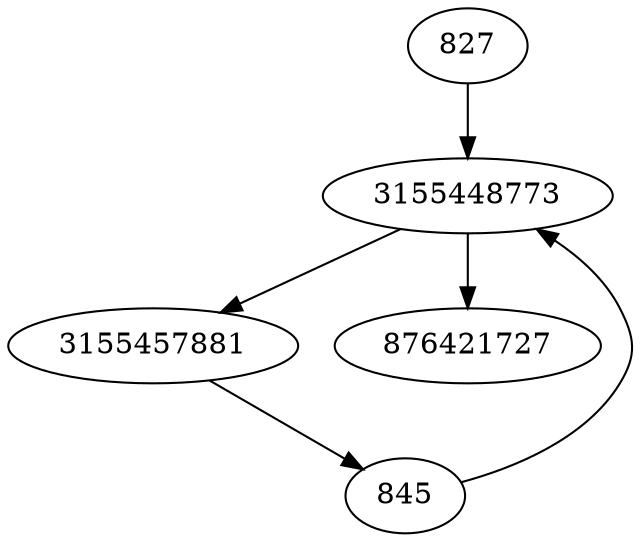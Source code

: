 strict digraph  {
3155448773;
845;
3155457881;
827;
876421727;
3155448773 -> 3155457881;
3155448773 -> 876421727;
845 -> 3155448773;
3155457881 -> 845;
827 -> 3155448773;
}
